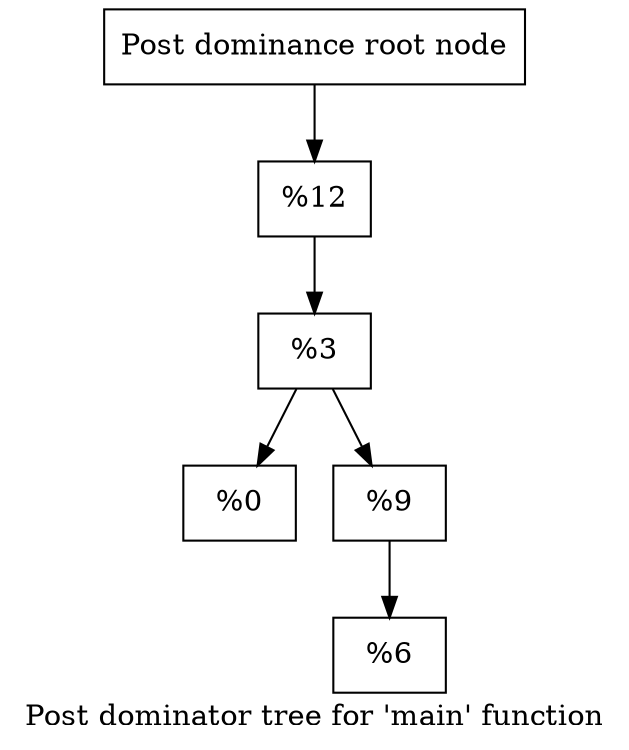 digraph "Post dominator tree for 'main' function" {
	label="Post dominator tree for 'main' function";

	Node0x5573457d8990 [shape=record,label="{Post dominance root node}"];
	Node0x5573457d8990 -> Node0x5573457d8ac0;
	Node0x5573457d8ac0 [shape=record,label="{%12 }"];
	Node0x5573457d8ac0 -> Node0x5573457d89f0;
	Node0x5573457d89f0 [shape=record,label="{%3 }"];
	Node0x5573457d89f0 -> Node0x5573457db1e0;
	Node0x5573457d89f0 -> Node0x5573457db240;
	Node0x5573457db1e0 [shape=record,label="{%0 }"];
	Node0x5573457db240 [shape=record,label="{%9 }"];
	Node0x5573457db240 -> Node0x5573457db2a0;
	Node0x5573457db2a0 [shape=record,label="{%6 }"];
}
